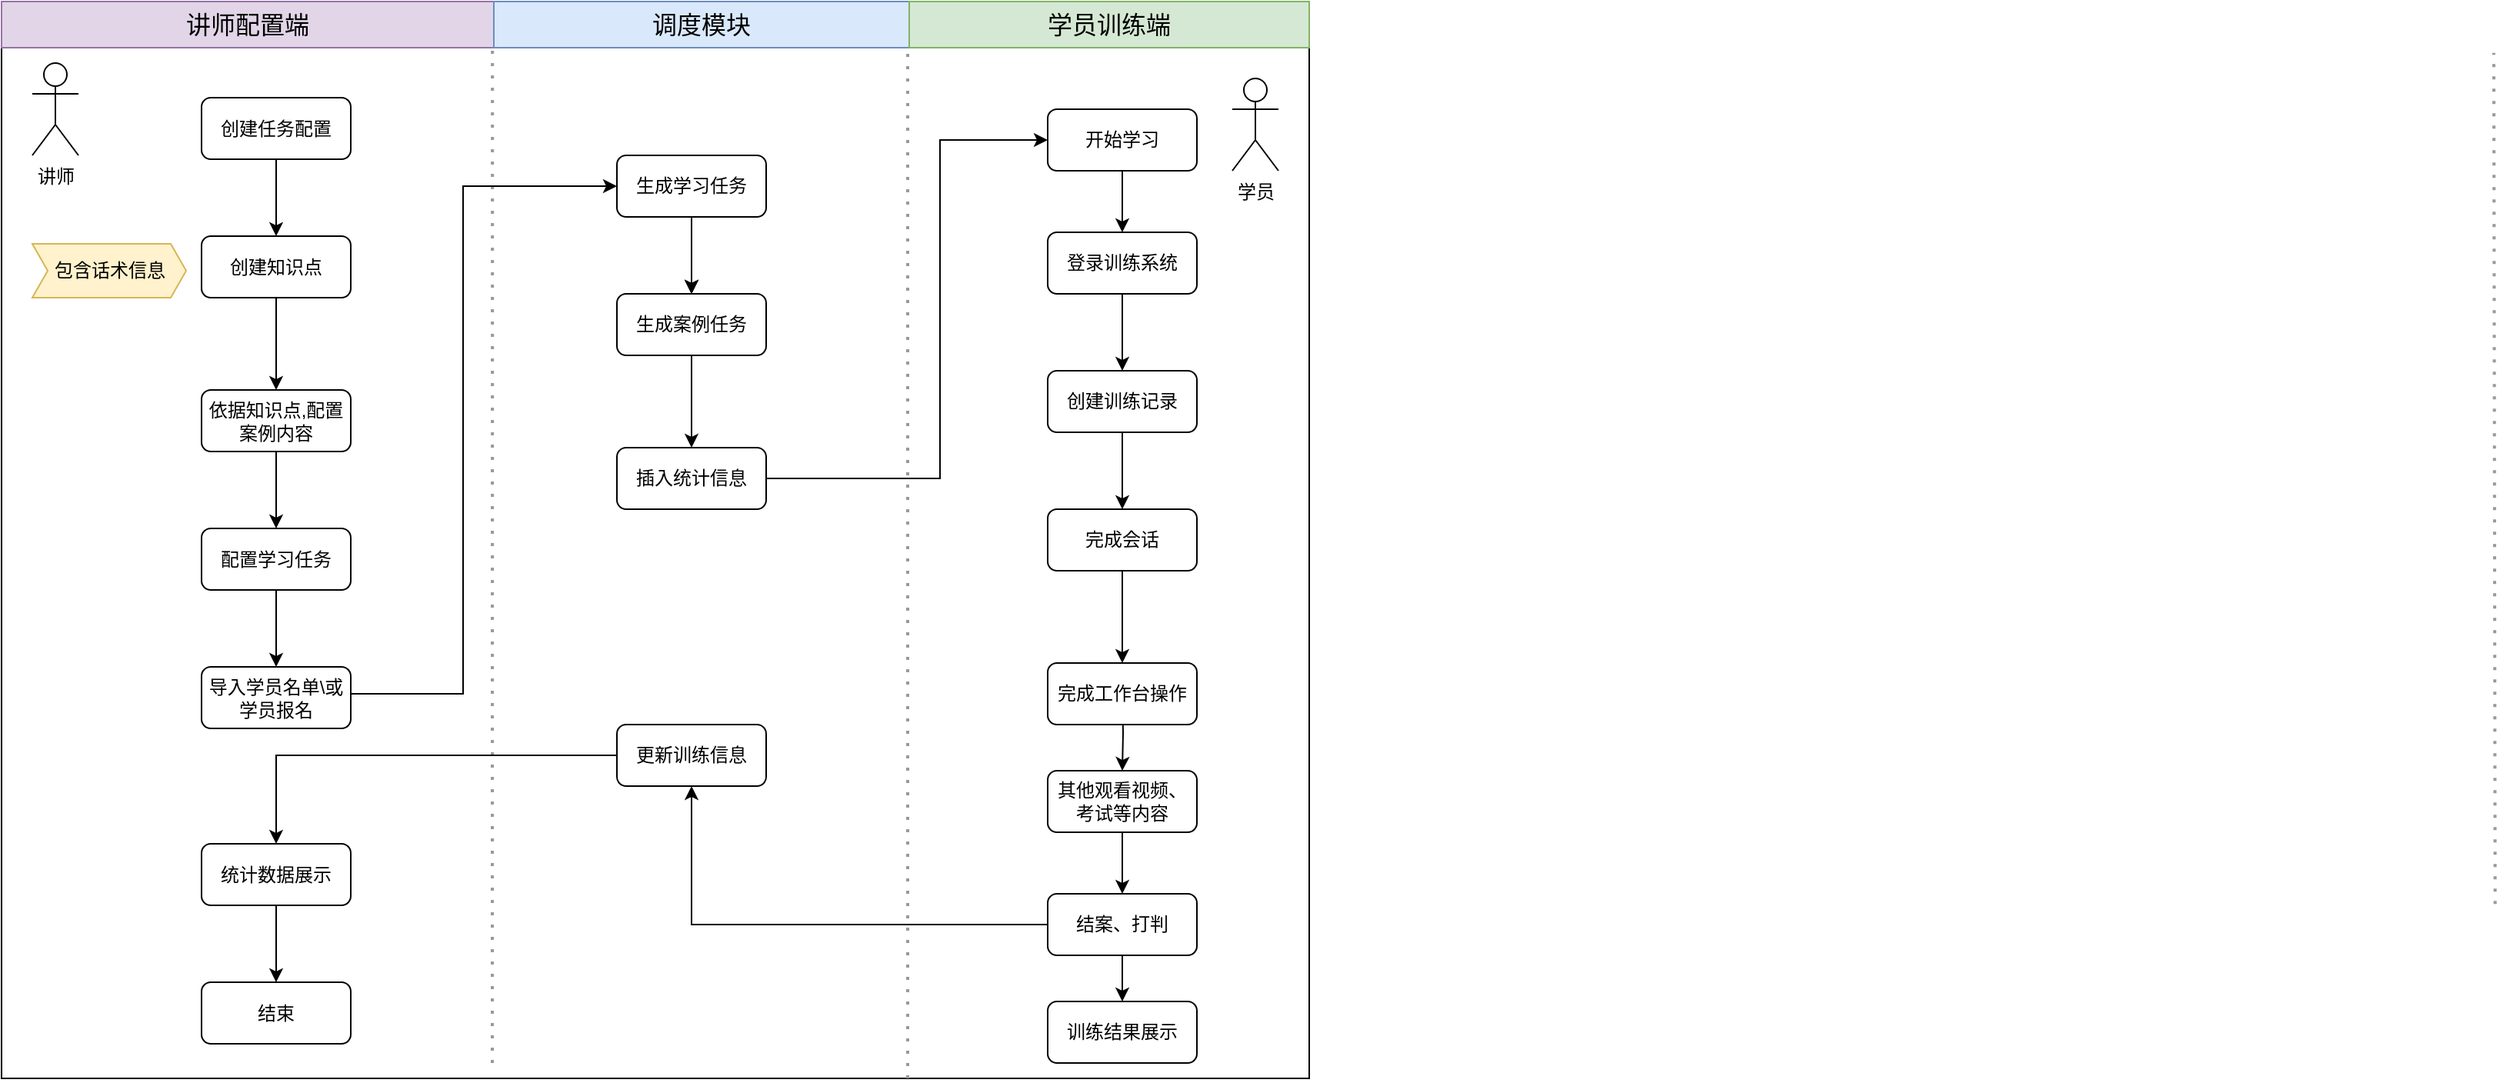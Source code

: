 <mxfile version="24.9.0">
  <diagram name="Page-1" id="FqooyFmTY3fzpK1Q1sfx">
    <mxGraphModel dx="2960" dy="756" grid="1" gridSize="10" guides="1" tooltips="1" connect="1" arrows="1" fold="1" page="1" pageScale="1" pageWidth="827" pageHeight="1169" math="0" shadow="0">
      <root>
        <mxCell id="0" />
        <mxCell id="1" parent="0" />
        <mxCell id="H09vqWeSScP_DGjtH38k-21" value="" style="rounded=0;whiteSpace=wrap;html=1;" vertex="1" parent="1">
          <mxGeometry x="-920" y="80" width="850" height="700" as="geometry" />
        </mxCell>
        <mxCell id="H09vqWeSScP_DGjtH38k-22" value="" style="endArrow=none;dashed=1;html=1;dashPattern=1 3;strokeWidth=2;entryX=0;entryY=1;entryDx=0;entryDy=0;strokeColor=#999999;" edge="1" parent="1">
          <mxGeometry width="50" height="50" relative="1" as="geometry">
            <mxPoint x="-601" y="770" as="sourcePoint" />
            <mxPoint x="-600.92" y="110" as="targetPoint" />
          </mxGeometry>
        </mxCell>
        <mxCell id="H09vqWeSScP_DGjtH38k-23" value="&lt;span style=&quot;font-size: 16px;&quot;&gt;讲师配置端&lt;/span&gt;" style="rounded=0;whiteSpace=wrap;html=1;fillColor=#e1d5e7;strokeColor=#9673a6;" vertex="1" parent="1">
          <mxGeometry x="-920" y="80" width="320" height="30" as="geometry" />
        </mxCell>
        <mxCell id="H09vqWeSScP_DGjtH38k-24" value="&lt;span style=&quot;font-size: 16px&quot;&gt;调度模块&lt;/span&gt;" style="rounded=0;whiteSpace=wrap;html=1;fillColor=#dae8fc;strokeColor=#6c8ebf;" vertex="1" parent="1">
          <mxGeometry x="-600" y="80" width="270" height="30" as="geometry" />
        </mxCell>
        <mxCell id="H09vqWeSScP_DGjtH38k-25" value="&lt;span style=&quot;font-size: 16px&quot;&gt;学员训练端&lt;/span&gt;" style="rounded=0;whiteSpace=wrap;html=1;fillColor=#d5e8d4;strokeColor=#82b366;" vertex="1" parent="1">
          <mxGeometry x="-330" y="80" width="260" height="30" as="geometry" />
        </mxCell>
        <mxCell id="H09vqWeSScP_DGjtH38k-31" value="" style="endArrow=none;dashed=1;html=1;dashPattern=1 3;strokeWidth=2;entryX=0;entryY=1;entryDx=0;entryDy=0;exitX=0.316;exitY=1.002;exitDx=0;exitDy=0;exitPerimeter=0;strokeColor=#999999;" edge="1" parent="1">
          <mxGeometry width="50" height="50" relative="1" as="geometry">
            <mxPoint x="700.84" y="666.61" as="sourcePoint" />
            <mxPoint x="700" y="113.39" as="targetPoint" />
          </mxGeometry>
        </mxCell>
        <mxCell id="H09vqWeSScP_DGjtH38k-32" value="" style="endArrow=none;dashed=1;html=1;dashPattern=1 3;strokeWidth=2;entryX=0;entryY=1;entryDx=0;entryDy=0;strokeColor=#999999;rounded=1;align=center;verticalAlign=middle;fontFamily=Helvetica;fontSize=11;fontColor=default;labelBackgroundColor=default;" edge="1" parent="1">
          <mxGeometry width="50" height="50" relative="1" as="geometry">
            <mxPoint x="-331" y="780" as="sourcePoint" />
            <mxPoint x="-331.0" y="110.0" as="targetPoint" />
          </mxGeometry>
        </mxCell>
        <mxCell id="H09vqWeSScP_DGjtH38k-98" value="讲师" style="shape=umlActor;verticalLabelPosition=bottom;verticalAlign=top;html=1;outlineConnect=0;" vertex="1" parent="1">
          <mxGeometry x="-900" y="120" width="30" height="60" as="geometry" />
        </mxCell>
        <mxCell id="H09vqWeSScP_DGjtH38k-103" value="" style="edgeStyle=orthogonalEdgeStyle;rounded=0;orthogonalLoop=1;jettySize=auto;html=1;" edge="1" parent="1" source="H09vqWeSScP_DGjtH38k-101" target="H09vqWeSScP_DGjtH38k-102">
          <mxGeometry relative="1" as="geometry" />
        </mxCell>
        <mxCell id="H09vqWeSScP_DGjtH38k-101" value="创建任务配置" style="rounded=1;whiteSpace=wrap;html=1;" vertex="1" parent="1">
          <mxGeometry x="-790" y="142.5" width="97" height="40" as="geometry" />
        </mxCell>
        <mxCell id="H09vqWeSScP_DGjtH38k-108" value="" style="edgeStyle=orthogonalEdgeStyle;rounded=0;orthogonalLoop=1;jettySize=auto;html=1;" edge="1" parent="1" source="H09vqWeSScP_DGjtH38k-102" target="H09vqWeSScP_DGjtH38k-107">
          <mxGeometry relative="1" as="geometry" />
        </mxCell>
        <mxCell id="H09vqWeSScP_DGjtH38k-102" value="创建知识点" style="rounded=1;whiteSpace=wrap;html=1;" vertex="1" parent="1">
          <mxGeometry x="-790" y="232.5" width="97" height="40" as="geometry" />
        </mxCell>
        <mxCell id="H09vqWeSScP_DGjtH38k-110" value="" style="edgeStyle=orthogonalEdgeStyle;rounded=0;orthogonalLoop=1;jettySize=auto;html=1;" edge="1" parent="1" source="H09vqWeSScP_DGjtH38k-107" target="H09vqWeSScP_DGjtH38k-109">
          <mxGeometry relative="1" as="geometry" />
        </mxCell>
        <mxCell id="H09vqWeSScP_DGjtH38k-107" value="依据知识点,配置案例内容" style="rounded=1;whiteSpace=wrap;html=1;" vertex="1" parent="1">
          <mxGeometry x="-790" y="332.5" width="97" height="40" as="geometry" />
        </mxCell>
        <mxCell id="H09vqWeSScP_DGjtH38k-112" value="" style="edgeStyle=orthogonalEdgeStyle;rounded=0;orthogonalLoop=1;jettySize=auto;html=1;" edge="1" parent="1" source="H09vqWeSScP_DGjtH38k-109" target="H09vqWeSScP_DGjtH38k-111">
          <mxGeometry relative="1" as="geometry" />
        </mxCell>
        <mxCell id="H09vqWeSScP_DGjtH38k-109" value="配置学习任务" style="rounded=1;whiteSpace=wrap;html=1;" vertex="1" parent="1">
          <mxGeometry x="-790" y="422.5" width="97" height="40" as="geometry" />
        </mxCell>
        <mxCell id="H09vqWeSScP_DGjtH38k-114" value="" style="edgeStyle=orthogonalEdgeStyle;rounded=0;orthogonalLoop=1;jettySize=auto;html=1;" edge="1" parent="1" source="H09vqWeSScP_DGjtH38k-111" target="H09vqWeSScP_DGjtH38k-113">
          <mxGeometry relative="1" as="geometry">
            <Array as="points">
              <mxPoint x="-620" y="530" />
              <mxPoint x="-620" y="200" />
            </Array>
          </mxGeometry>
        </mxCell>
        <mxCell id="H09vqWeSScP_DGjtH38k-111" value="导入学员名单\或学员报名" style="rounded=1;whiteSpace=wrap;html=1;" vertex="1" parent="1">
          <mxGeometry x="-790" y="512.5" width="97" height="40" as="geometry" />
        </mxCell>
        <mxCell id="H09vqWeSScP_DGjtH38k-116" value="" style="edgeStyle=orthogonalEdgeStyle;rounded=0;orthogonalLoop=1;jettySize=auto;html=1;" edge="1" parent="1" source="H09vqWeSScP_DGjtH38k-113" target="H09vqWeSScP_DGjtH38k-115">
          <mxGeometry relative="1" as="geometry" />
        </mxCell>
        <mxCell id="H09vqWeSScP_DGjtH38k-117" value="" style="edgeStyle=orthogonalEdgeStyle;rounded=0;orthogonalLoop=1;jettySize=auto;html=1;" edge="1" parent="1" source="H09vqWeSScP_DGjtH38k-113" target="H09vqWeSScP_DGjtH38k-115">
          <mxGeometry relative="1" as="geometry" />
        </mxCell>
        <mxCell id="H09vqWeSScP_DGjtH38k-118" value="" style="edgeStyle=orthogonalEdgeStyle;rounded=0;orthogonalLoop=1;jettySize=auto;html=1;" edge="1" parent="1" source="H09vqWeSScP_DGjtH38k-113" target="H09vqWeSScP_DGjtH38k-115">
          <mxGeometry relative="1" as="geometry" />
        </mxCell>
        <mxCell id="H09vqWeSScP_DGjtH38k-113" value="生成学习任务" style="rounded=1;whiteSpace=wrap;html=1;" vertex="1" parent="1">
          <mxGeometry x="-520" y="180" width="97" height="40" as="geometry" />
        </mxCell>
        <mxCell id="H09vqWeSScP_DGjtH38k-121" value="" style="edgeStyle=orthogonalEdgeStyle;rounded=0;orthogonalLoop=1;jettySize=auto;html=1;" edge="1" parent="1" source="H09vqWeSScP_DGjtH38k-115" target="H09vqWeSScP_DGjtH38k-120">
          <mxGeometry relative="1" as="geometry" />
        </mxCell>
        <mxCell id="H09vqWeSScP_DGjtH38k-115" value="生成案例任务" style="rounded=1;whiteSpace=wrap;html=1;" vertex="1" parent="1">
          <mxGeometry x="-520" y="270" width="97" height="40" as="geometry" />
        </mxCell>
        <mxCell id="H09vqWeSScP_DGjtH38k-123" value="" style="edgeStyle=orthogonalEdgeStyle;rounded=0;orthogonalLoop=1;jettySize=auto;html=1;" edge="1" parent="1" source="H09vqWeSScP_DGjtH38k-120" target="H09vqWeSScP_DGjtH38k-122">
          <mxGeometry relative="1" as="geometry">
            <Array as="points">
              <mxPoint x="-310" y="390" />
              <mxPoint x="-310" y="170" />
            </Array>
          </mxGeometry>
        </mxCell>
        <mxCell id="H09vqWeSScP_DGjtH38k-120" value="插入统计信息" style="rounded=1;whiteSpace=wrap;html=1;" vertex="1" parent="1">
          <mxGeometry x="-520" y="370" width="97" height="40" as="geometry" />
        </mxCell>
        <mxCell id="H09vqWeSScP_DGjtH38k-128" value="" style="edgeStyle=orthogonalEdgeStyle;rounded=0;orthogonalLoop=1;jettySize=auto;html=1;" edge="1" parent="1" source="H09vqWeSScP_DGjtH38k-122" target="H09vqWeSScP_DGjtH38k-127">
          <mxGeometry relative="1" as="geometry" />
        </mxCell>
        <mxCell id="H09vqWeSScP_DGjtH38k-122" value="开始学习" style="rounded=1;whiteSpace=wrap;html=1;" vertex="1" parent="1">
          <mxGeometry x="-240" y="150" width="97" height="40" as="geometry" />
        </mxCell>
        <mxCell id="H09vqWeSScP_DGjtH38k-124" value="学员" style="shape=umlActor;verticalLabelPosition=bottom;verticalAlign=top;html=1;outlineConnect=0;" vertex="1" parent="1">
          <mxGeometry x="-120" y="130" width="30" height="60" as="geometry" />
        </mxCell>
        <mxCell id="H09vqWeSScP_DGjtH38k-131" value="" style="edgeStyle=orthogonalEdgeStyle;rounded=0;orthogonalLoop=1;jettySize=auto;html=1;" edge="1" parent="1" source="H09vqWeSScP_DGjtH38k-127" target="H09vqWeSScP_DGjtH38k-130">
          <mxGeometry relative="1" as="geometry" />
        </mxCell>
        <mxCell id="H09vqWeSScP_DGjtH38k-127" value="登录训练系统" style="rounded=1;whiteSpace=wrap;html=1;" vertex="1" parent="1">
          <mxGeometry x="-240" y="230" width="97" height="40" as="geometry" />
        </mxCell>
        <mxCell id="H09vqWeSScP_DGjtH38k-129" style="edgeStyle=orthogonalEdgeStyle;rounded=0;orthogonalLoop=1;jettySize=auto;html=1;exitX=0.5;exitY=1;exitDx=0;exitDy=0;" edge="1" parent="1" source="H09vqWeSScP_DGjtH38k-127" target="H09vqWeSScP_DGjtH38k-127">
          <mxGeometry relative="1" as="geometry" />
        </mxCell>
        <mxCell id="H09vqWeSScP_DGjtH38k-133" value="" style="edgeStyle=orthogonalEdgeStyle;rounded=0;orthogonalLoop=1;jettySize=auto;html=1;" edge="1" parent="1" source="H09vqWeSScP_DGjtH38k-130" target="H09vqWeSScP_DGjtH38k-132">
          <mxGeometry relative="1" as="geometry" />
        </mxCell>
        <mxCell id="H09vqWeSScP_DGjtH38k-130" value="创建训练记录" style="rounded=1;whiteSpace=wrap;html=1;" vertex="1" parent="1">
          <mxGeometry x="-240" y="320" width="97" height="40" as="geometry" />
        </mxCell>
        <mxCell id="H09vqWeSScP_DGjtH38k-135" value="" style="edgeStyle=orthogonalEdgeStyle;rounded=0;orthogonalLoop=1;jettySize=auto;html=1;" edge="1" parent="1" source="H09vqWeSScP_DGjtH38k-132" target="H09vqWeSScP_DGjtH38k-134">
          <mxGeometry relative="1" as="geometry" />
        </mxCell>
        <mxCell id="H09vqWeSScP_DGjtH38k-132" value="完成会话" style="rounded=1;whiteSpace=wrap;html=1;" vertex="1" parent="1">
          <mxGeometry x="-240" y="410" width="97" height="40" as="geometry" />
        </mxCell>
        <mxCell id="H09vqWeSScP_DGjtH38k-137" value="" style="edgeStyle=orthogonalEdgeStyle;rounded=0;orthogonalLoop=1;jettySize=auto;html=1;" edge="1" parent="1" target="H09vqWeSScP_DGjtH38k-136">
          <mxGeometry relative="1" as="geometry">
            <mxPoint x="-191.5" y="530" as="sourcePoint" />
          </mxGeometry>
        </mxCell>
        <mxCell id="H09vqWeSScP_DGjtH38k-134" value="完成工作台操作" style="rounded=1;whiteSpace=wrap;html=1;" vertex="1" parent="1">
          <mxGeometry x="-240" y="510" width="97" height="40" as="geometry" />
        </mxCell>
        <mxCell id="H09vqWeSScP_DGjtH38k-139" value="" style="edgeStyle=orthogonalEdgeStyle;rounded=0;orthogonalLoop=1;jettySize=auto;html=1;" edge="1" parent="1" source="H09vqWeSScP_DGjtH38k-136" target="H09vqWeSScP_DGjtH38k-138">
          <mxGeometry relative="1" as="geometry" />
        </mxCell>
        <mxCell id="H09vqWeSScP_DGjtH38k-136" value="其他观看视频、考试等内容" style="rounded=1;whiteSpace=wrap;html=1;" vertex="1" parent="1">
          <mxGeometry x="-240" y="580" width="97" height="40" as="geometry" />
        </mxCell>
        <mxCell id="H09vqWeSScP_DGjtH38k-141" value="" style="edgeStyle=orthogonalEdgeStyle;rounded=0;orthogonalLoop=1;jettySize=auto;html=1;" edge="1" parent="1" source="H09vqWeSScP_DGjtH38k-138" target="H09vqWeSScP_DGjtH38k-140">
          <mxGeometry relative="1" as="geometry" />
        </mxCell>
        <mxCell id="H09vqWeSScP_DGjtH38k-148" value="" style="edgeStyle=orthogonalEdgeStyle;rounded=0;orthogonalLoop=1;jettySize=auto;html=1;" edge="1" parent="1" source="H09vqWeSScP_DGjtH38k-138" target="H09vqWeSScP_DGjtH38k-147">
          <mxGeometry relative="1" as="geometry" />
        </mxCell>
        <mxCell id="H09vqWeSScP_DGjtH38k-138" value="结案、打判" style="rounded=1;whiteSpace=wrap;html=1;" vertex="1" parent="1">
          <mxGeometry x="-240" y="660" width="97" height="40" as="geometry" />
        </mxCell>
        <mxCell id="H09vqWeSScP_DGjtH38k-143" value="" style="edgeStyle=orthogonalEdgeStyle;rounded=0;orthogonalLoop=1;jettySize=auto;html=1;" edge="1" parent="1" source="H09vqWeSScP_DGjtH38k-140" target="H09vqWeSScP_DGjtH38k-142">
          <mxGeometry relative="1" as="geometry" />
        </mxCell>
        <mxCell id="H09vqWeSScP_DGjtH38k-140" value="更新训练信息" style="rounded=1;whiteSpace=wrap;html=1;" vertex="1" parent="1">
          <mxGeometry x="-520" y="550" width="97" height="40" as="geometry" />
        </mxCell>
        <mxCell id="H09vqWeSScP_DGjtH38k-145" value="" style="edgeStyle=orthogonalEdgeStyle;rounded=0;orthogonalLoop=1;jettySize=auto;html=1;" edge="1" parent="1" source="H09vqWeSScP_DGjtH38k-142" target="H09vqWeSScP_DGjtH38k-144">
          <mxGeometry relative="1" as="geometry" />
        </mxCell>
        <mxCell id="H09vqWeSScP_DGjtH38k-142" value="统计数据展示" style="rounded=1;whiteSpace=wrap;html=1;" vertex="1" parent="1">
          <mxGeometry x="-790" y="627.5" width="97" height="40" as="geometry" />
        </mxCell>
        <mxCell id="H09vqWeSScP_DGjtH38k-144" value="结束" style="rounded=1;whiteSpace=wrap;html=1;" vertex="1" parent="1">
          <mxGeometry x="-790" y="717.5" width="97" height="40" as="geometry" />
        </mxCell>
        <mxCell id="H09vqWeSScP_DGjtH38k-146" value="包含话术信息" style="html=1;shadow=0;dashed=0;align=center;verticalAlign=middle;shape=mxgraph.arrows2.arrow;dy=0;dx=10;notch=10;rotation=0;fillColor=#fff2cc;strokeColor=#d6b656;" vertex="1" parent="1">
          <mxGeometry x="-900" y="237.5" width="100" height="35" as="geometry" />
        </mxCell>
        <mxCell id="H09vqWeSScP_DGjtH38k-147" value="训练结果展示" style="rounded=1;whiteSpace=wrap;html=1;" vertex="1" parent="1">
          <mxGeometry x="-240" y="730" width="97" height="40" as="geometry" />
        </mxCell>
      </root>
    </mxGraphModel>
  </diagram>
</mxfile>
